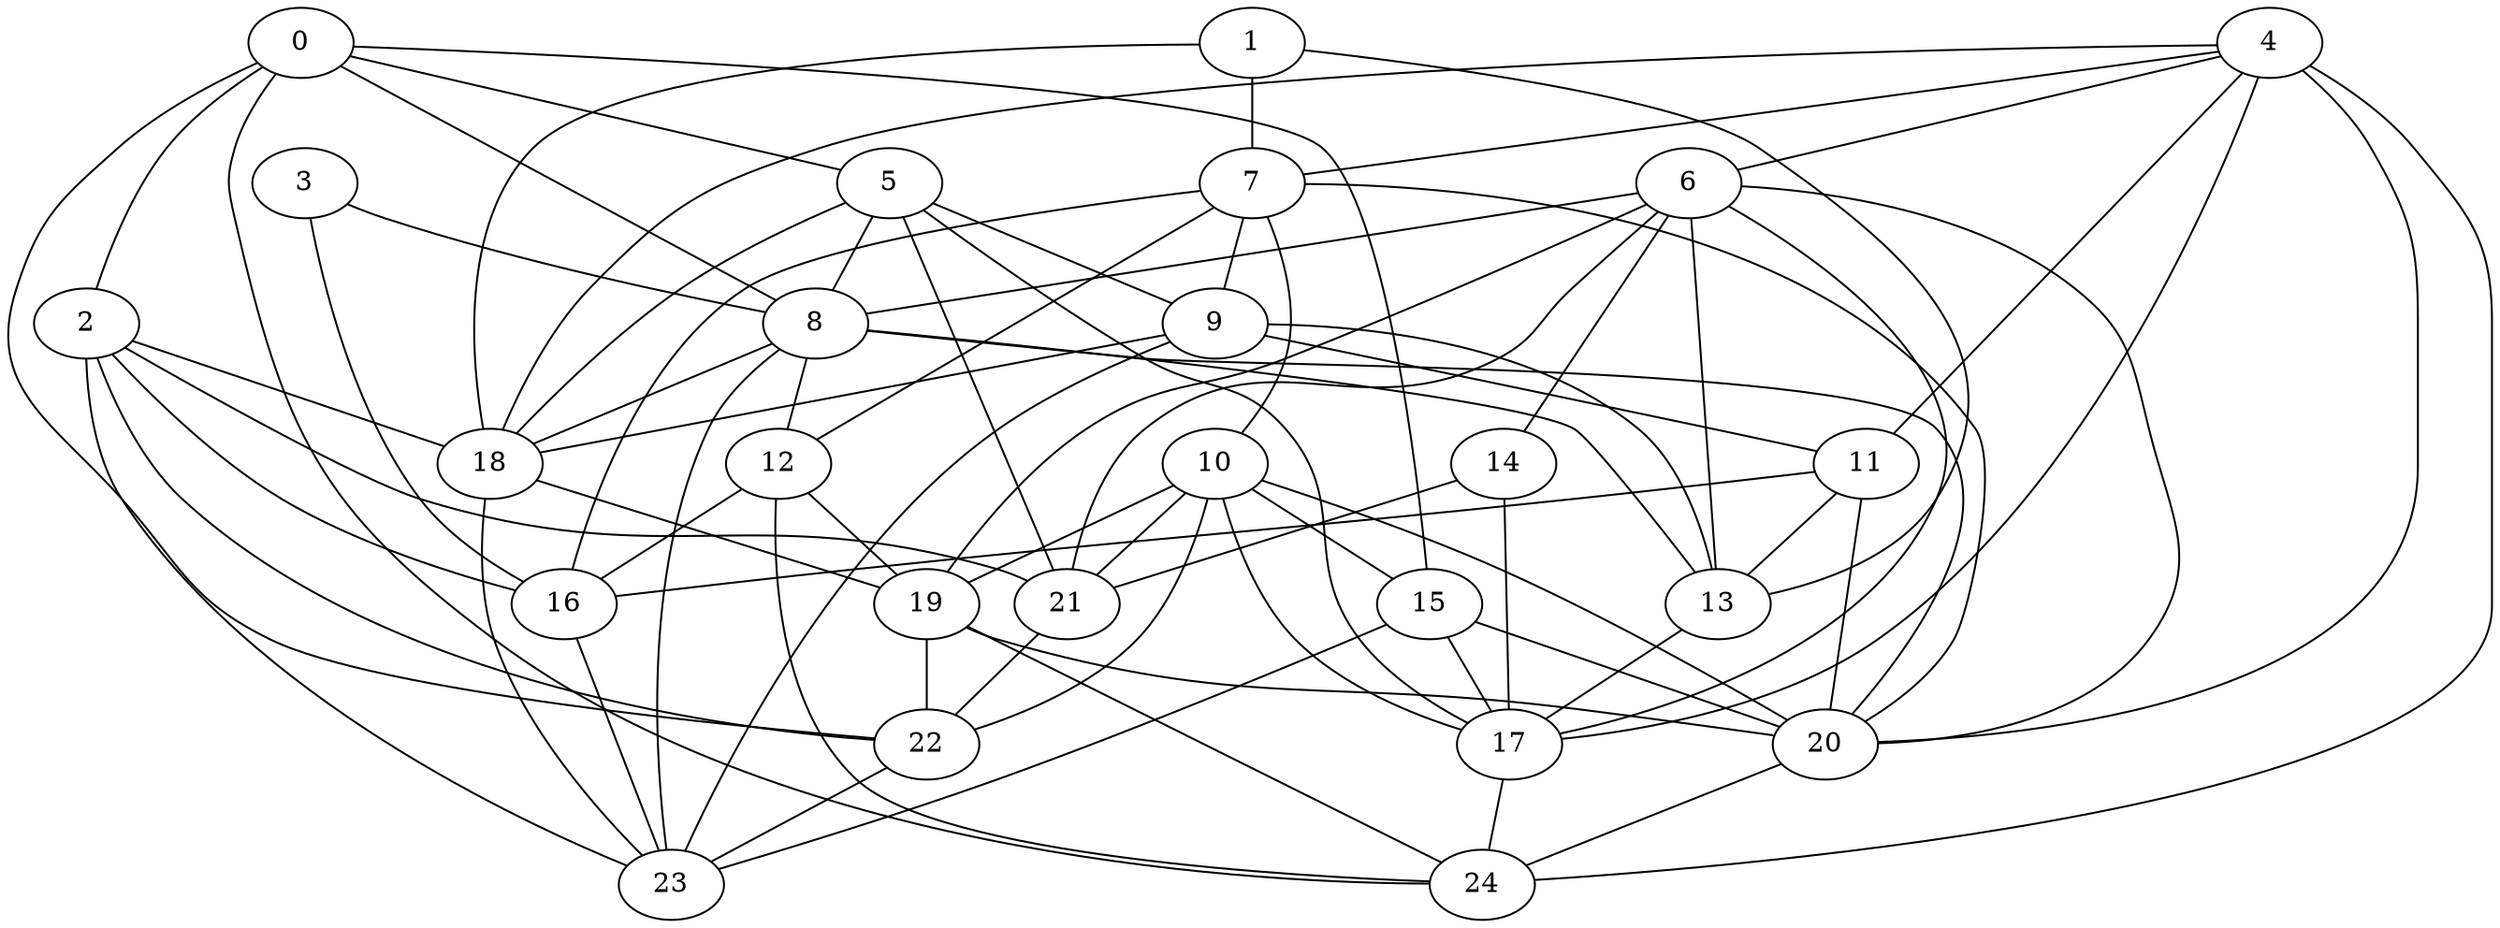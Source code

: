 strict graph "gnp_random_graph(25,0.25)" {
0;
1;
2;
3;
4;
5;
6;
7;
8;
9;
10;
11;
12;
13;
14;
15;
16;
17;
18;
19;
20;
21;
22;
23;
24;
0 -- 2  [is_available=True, prob="0.61980122546"];
0 -- 5  [is_available=True, prob="0.754630332033"];
0 -- 8  [is_available=True, prob="1.0"];
0 -- 15  [is_available=True, prob="0.953473650673"];
0 -- 22  [is_available=True, prob="0.374779835922"];
0 -- 24  [is_available=True, prob="0.337241621267"];
1 -- 18  [is_available=True, prob="0.823249398843"];
1 -- 13  [is_available=True, prob="1.0"];
1 -- 7  [is_available=True, prob="0.231521711415"];
2 -- 16  [is_available=True, prob="0.908409904378"];
2 -- 18  [is_available=True, prob="0.594401453267"];
2 -- 21  [is_available=True, prob="0.940329580183"];
2 -- 22  [is_available=True, prob="0.633750969781"];
2 -- 23  [is_available=True, prob="1.0"];
3 -- 8  [is_available=True, prob="1.0"];
3 -- 16  [is_available=True, prob="0.708690601757"];
4 -- 6  [is_available=True, prob="1.0"];
4 -- 7  [is_available=True, prob="0.0711341778963"];
4 -- 11  [is_available=True, prob="0.930580999386"];
4 -- 17  [is_available=True, prob="0.58453321205"];
4 -- 18  [is_available=True, prob="1.0"];
4 -- 20  [is_available=True, prob="0.323460392753"];
4 -- 24  [is_available=True, prob="0.0872730295963"];
5 -- 8  [is_available=True, prob="0.797805491863"];
5 -- 9  [is_available=True, prob="1.0"];
5 -- 17  [is_available=True, prob="0.0901453554859"];
5 -- 18  [is_available=True, prob="0.560432391944"];
5 -- 21  [is_available=True, prob="0.920220506881"];
6 -- 8  [is_available=True, prob="0.39292802025"];
6 -- 13  [is_available=True, prob="1.0"];
6 -- 14  [is_available=True, prob="1.0"];
6 -- 17  [is_available=True, prob="0.945734316503"];
6 -- 19  [is_available=True, prob="0.683792677564"];
6 -- 20  [is_available=True, prob="1.0"];
6 -- 21  [is_available=True, prob="0.655441870695"];
7 -- 9  [is_available=True, prob="0.39009185242"];
7 -- 10  [is_available=True, prob="0.0420284564596"];
7 -- 12  [is_available=True, prob="0.454993445118"];
7 -- 16  [is_available=True, prob="1.0"];
7 -- 20  [is_available=True, prob="0.570320560847"];
8 -- 12  [is_available=True, prob="0.449396711499"];
8 -- 13  [is_available=True, prob="0.616408726822"];
8 -- 18  [is_available=True, prob="0.833781737274"];
8 -- 20  [is_available=True, prob="1.0"];
8 -- 23  [is_available=True, prob="0.339030027989"];
9 -- 11  [is_available=True, prob="0.726126525963"];
9 -- 13  [is_available=True, prob="0.538163954282"];
9 -- 18  [is_available=True, prob="1.0"];
9 -- 23  [is_available=True, prob="1.0"];
10 -- 15  [is_available=True, prob="0.763966898128"];
10 -- 17  [is_available=True, prob="1.0"];
10 -- 19  [is_available=True, prob="0.885219957842"];
10 -- 20  [is_available=True, prob="1.0"];
10 -- 21  [is_available=True, prob="0.791214390292"];
10 -- 22  [is_available=True, prob="1.0"];
11 -- 16  [is_available=True, prob="0.89201818993"];
11 -- 13  [is_available=True, prob="1.0"];
11 -- 20  [is_available=True, prob="0.882035565358"];
12 -- 16  [is_available=True, prob="0.541029455425"];
12 -- 19  [is_available=True, prob="0.291886908894"];
12 -- 24  [is_available=True, prob="0.686844037344"];
13 -- 17  [is_available=True, prob="0.583261332884"];
14 -- 17  [is_available=True, prob="0.744827061984"];
14 -- 21  [is_available=True, prob="1.0"];
15 -- 17  [is_available=True, prob="0.0617126507112"];
15 -- 20  [is_available=True, prob="0.715528893402"];
15 -- 23  [is_available=True, prob="1.0"];
16 -- 23  [is_available=True, prob="0.130973334822"];
17 -- 24  [is_available=True, prob="0.148637343334"];
18 -- 19  [is_available=True, prob="0.0785442926934"];
18 -- 23  [is_available=True, prob="0.734073506295"];
19 -- 20  [is_available=True, prob="0.582887493278"];
19 -- 22  [is_available=True, prob="0.037935226366"];
19 -- 24  [is_available=True, prob="0.577433812106"];
20 -- 24  [is_available=True, prob="1.0"];
21 -- 22  [is_available=True, prob="0.49230723323"];
22 -- 23  [is_available=True, prob="1.0"];
}
